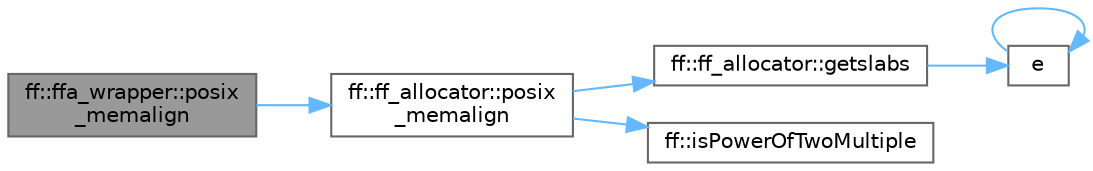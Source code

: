 digraph "ff::ffa_wrapper::posix_memalign"
{
 // LATEX_PDF_SIZE
  bgcolor="transparent";
  edge [fontname=Helvetica,fontsize=10,labelfontname=Helvetica,labelfontsize=10];
  node [fontname=Helvetica,fontsize=10,shape=box,height=0.2,width=0.4];
  rankdir="LR";
  Node1 [id="Node000001",label="ff::ffa_wrapper::posix\l_memalign",height=0.2,width=0.4,color="gray40", fillcolor="grey60", style="filled", fontcolor="black",tooltip=" "];
  Node1 -> Node2 [id="edge6_Node000001_Node000002",color="steelblue1",style="solid",tooltip=" "];
  Node2 [id="Node000002",label="ff::ff_allocator::posix\l_memalign",height=0.2,width=0.4,color="grey40", fillcolor="white", style="filled",URL="$classff_1_1ff__allocator.html#a3ad062e04d2c1739a089cbc0a60dda0b",tooltip="ff posix_memalign."];
  Node2 -> Node3 [id="edge7_Node000002_Node000003",color="steelblue1",style="solid",tooltip=" "];
  Node3 [id="Node000003",label="ff::ff_allocator::getslabs",height=0.2,width=0.4,color="grey40", fillcolor="white", style="filled",URL="$classff_1_1ff__allocator.html#a8382d619374c20723c838afff6dc0585",tooltip=" "];
  Node3 -> Node4 [id="edge8_Node000003_Node000004",color="steelblue1",style="solid",tooltip=" "];
  Node4 [id="Node000004",label="e",height=0.2,width=0.4,color="grey40", fillcolor="white", style="filled",URL="$_cwise__array__power__array_8cpp.html#a9cb86ff854760bf91a154f2724a9101d",tooltip=" "];
  Node4 -> Node4 [id="edge9_Node000004_Node000004",color="steelblue1",style="solid",tooltip=" "];
  Node2 -> Node5 [id="edge10_Node000002_Node000005",color="steelblue1",style="solid",tooltip=" "];
  Node5 [id="Node000005",label="ff::isPowerOfTwoMultiple",height=0.2,width=0.4,color="grey40", fillcolor="white", style="filled",URL="$namespaceff.html#a94e8617a117c5ad8c4ce0d196c1413da",tooltip=" "];
}
